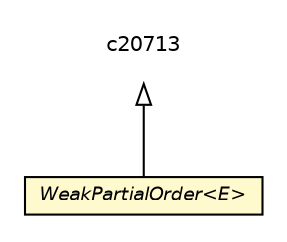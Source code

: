 #!/usr/local/bin/dot
#
# Class diagram 
# Generated by UMLGraph version 5.2 (http://www.umlgraph.org/)
#

digraph G {
	edge [fontname="Helvetica",fontsize=10,labelfontname="Helvetica",labelfontsize=10];
	node [fontname="Helvetica",fontsize=10,shape=plaintext];
	nodesep=0.25;
	ranksep=0.5;
	// chameleon.core.relation.WeakPartialOrder<E>
	c20643 [label=<<table title="chameleon.core.relation.WeakPartialOrder" border="0" cellborder="1" cellspacing="0" cellpadding="2" port="p" bgcolor="lemonChiffon" href="./WeakPartialOrder.html">
		<tr><td><table border="0" cellspacing="0" cellpadding="1">
<tr><td align="center" balign="center"><font face="Helvetica-Oblique"> WeakPartialOrder&lt;E&gt; </font></td></tr>
		</table></td></tr>
		</table>>, fontname="Helvetica", fontcolor="black", fontsize=9.0];
	//chameleon.core.relation.WeakPartialOrder<E> extends <any>
	c20713:p -> c20643:p [dir=back,arrowtail=empty];
}

